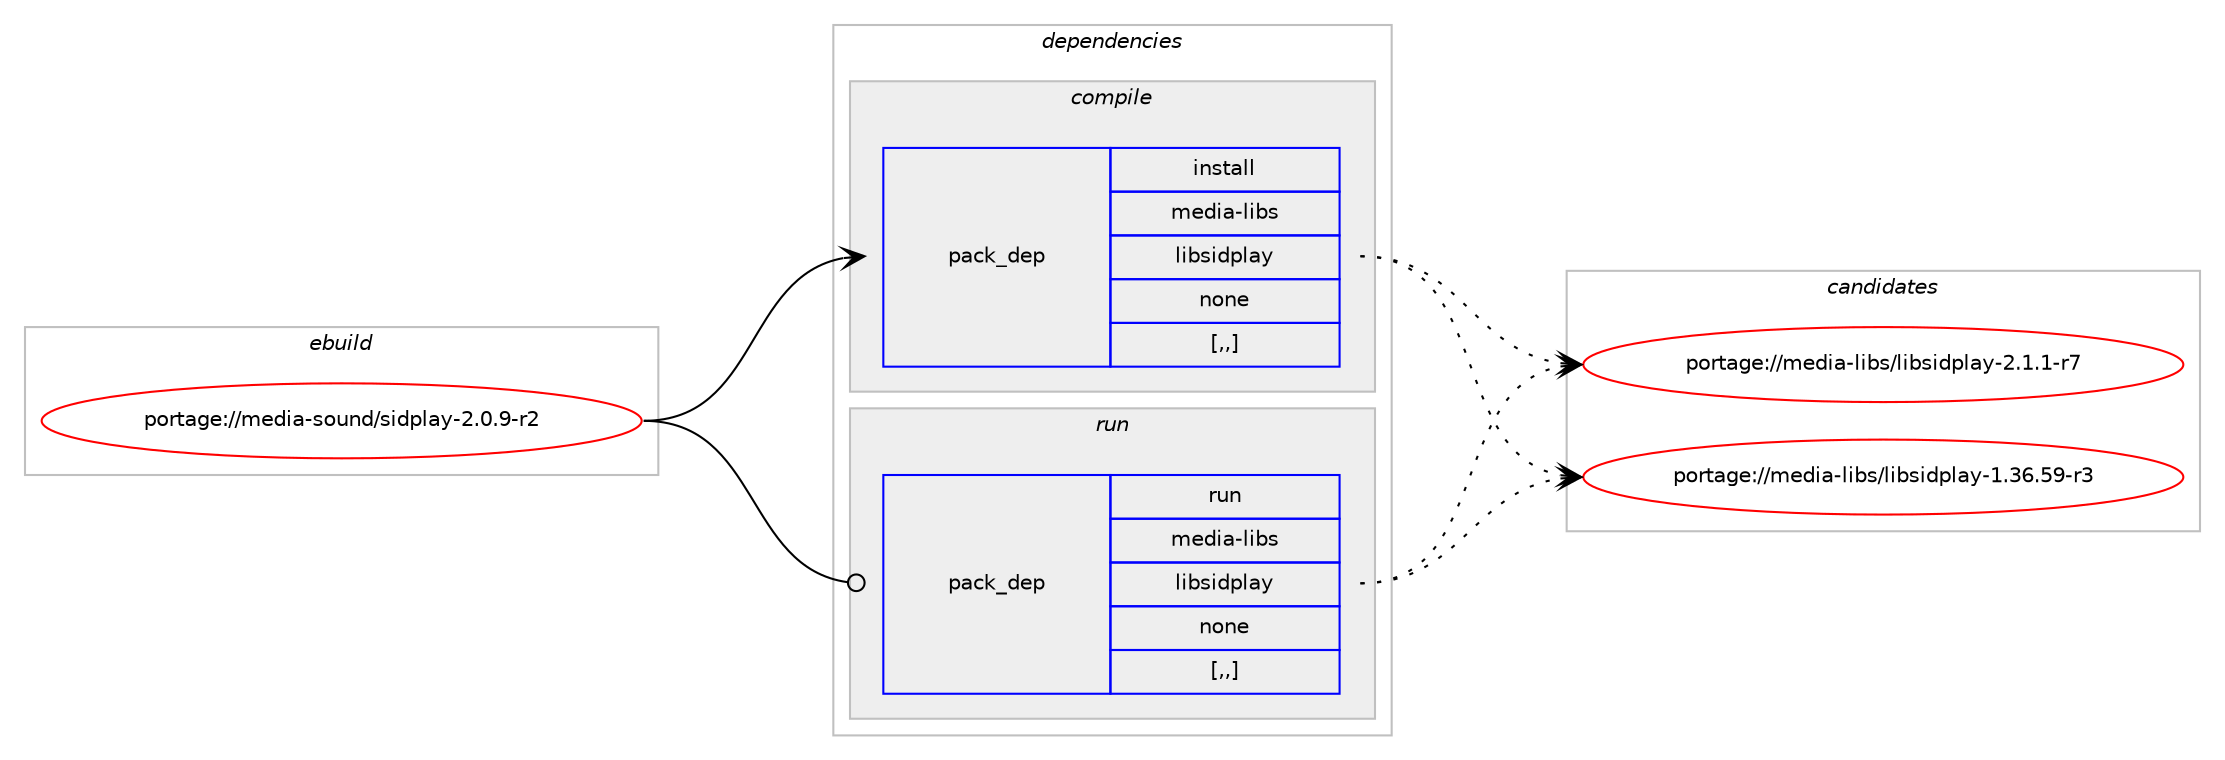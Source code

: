 digraph prolog {

# *************
# Graph options
# *************

newrank=true;
concentrate=true;
compound=true;
graph [rankdir=LR,fontname=Helvetica,fontsize=10,ranksep=1.5];#, ranksep=2.5, nodesep=0.2];
edge  [arrowhead=vee];
node  [fontname=Helvetica,fontsize=10];

# **********
# The ebuild
# **********

subgraph cluster_leftcol {
color=gray;
label=<<i>ebuild</i>>;
id [label="portage://media-sound/sidplay-2.0.9-r2", color=red, width=4, href="../media-sound/sidplay-2.0.9-r2.svg"];
}

# ****************
# The dependencies
# ****************

subgraph cluster_midcol {
color=gray;
label=<<i>dependencies</i>>;
subgraph cluster_compile {
fillcolor="#eeeeee";
style=filled;
label=<<i>compile</i>>;
subgraph pack236849 {
dependency320641 [label=<<TABLE BORDER="0" CELLBORDER="1" CELLSPACING="0" CELLPADDING="4" WIDTH="220"><TR><TD ROWSPAN="6" CELLPADDING="30">pack_dep</TD></TR><TR><TD WIDTH="110">install</TD></TR><TR><TD>media-libs</TD></TR><TR><TD>libsidplay</TD></TR><TR><TD>none</TD></TR><TR><TD>[,,]</TD></TR></TABLE>>, shape=none, color=blue];
}
id:e -> dependency320641:w [weight=20,style="solid",arrowhead="vee"];
}
subgraph cluster_compileandrun {
fillcolor="#eeeeee";
style=filled;
label=<<i>compile and run</i>>;
}
subgraph cluster_run {
fillcolor="#eeeeee";
style=filled;
label=<<i>run</i>>;
subgraph pack236850 {
dependency320642 [label=<<TABLE BORDER="0" CELLBORDER="1" CELLSPACING="0" CELLPADDING="4" WIDTH="220"><TR><TD ROWSPAN="6" CELLPADDING="30">pack_dep</TD></TR><TR><TD WIDTH="110">run</TD></TR><TR><TD>media-libs</TD></TR><TR><TD>libsidplay</TD></TR><TR><TD>none</TD></TR><TR><TD>[,,]</TD></TR></TABLE>>, shape=none, color=blue];
}
id:e -> dependency320642:w [weight=20,style="solid",arrowhead="odot"];
}
}

# **************
# The candidates
# **************

subgraph cluster_choices {
rank=same;
color=gray;
label=<<i>candidates</i>>;

subgraph choice236849 {
color=black;
nodesep=1;
choice1091011001059745108105981154710810598115105100112108971214550464946494511455 [label="portage://media-libs/libsidplay-2.1.1-r7", color=red, width=4,href="../media-libs/libsidplay-2.1.1-r7.svg"];
choice10910110010597451081059811547108105981151051001121089712145494651544653574511451 [label="portage://media-libs/libsidplay-1.36.59-r3", color=red, width=4,href="../media-libs/libsidplay-1.36.59-r3.svg"];
dependency320641:e -> choice1091011001059745108105981154710810598115105100112108971214550464946494511455:w [style=dotted,weight="100"];
dependency320641:e -> choice10910110010597451081059811547108105981151051001121089712145494651544653574511451:w [style=dotted,weight="100"];
}
subgraph choice236850 {
color=black;
nodesep=1;
choice1091011001059745108105981154710810598115105100112108971214550464946494511455 [label="portage://media-libs/libsidplay-2.1.1-r7", color=red, width=4,href="../media-libs/libsidplay-2.1.1-r7.svg"];
choice10910110010597451081059811547108105981151051001121089712145494651544653574511451 [label="portage://media-libs/libsidplay-1.36.59-r3", color=red, width=4,href="../media-libs/libsidplay-1.36.59-r3.svg"];
dependency320642:e -> choice1091011001059745108105981154710810598115105100112108971214550464946494511455:w [style=dotted,weight="100"];
dependency320642:e -> choice10910110010597451081059811547108105981151051001121089712145494651544653574511451:w [style=dotted,weight="100"];
}
}

}
